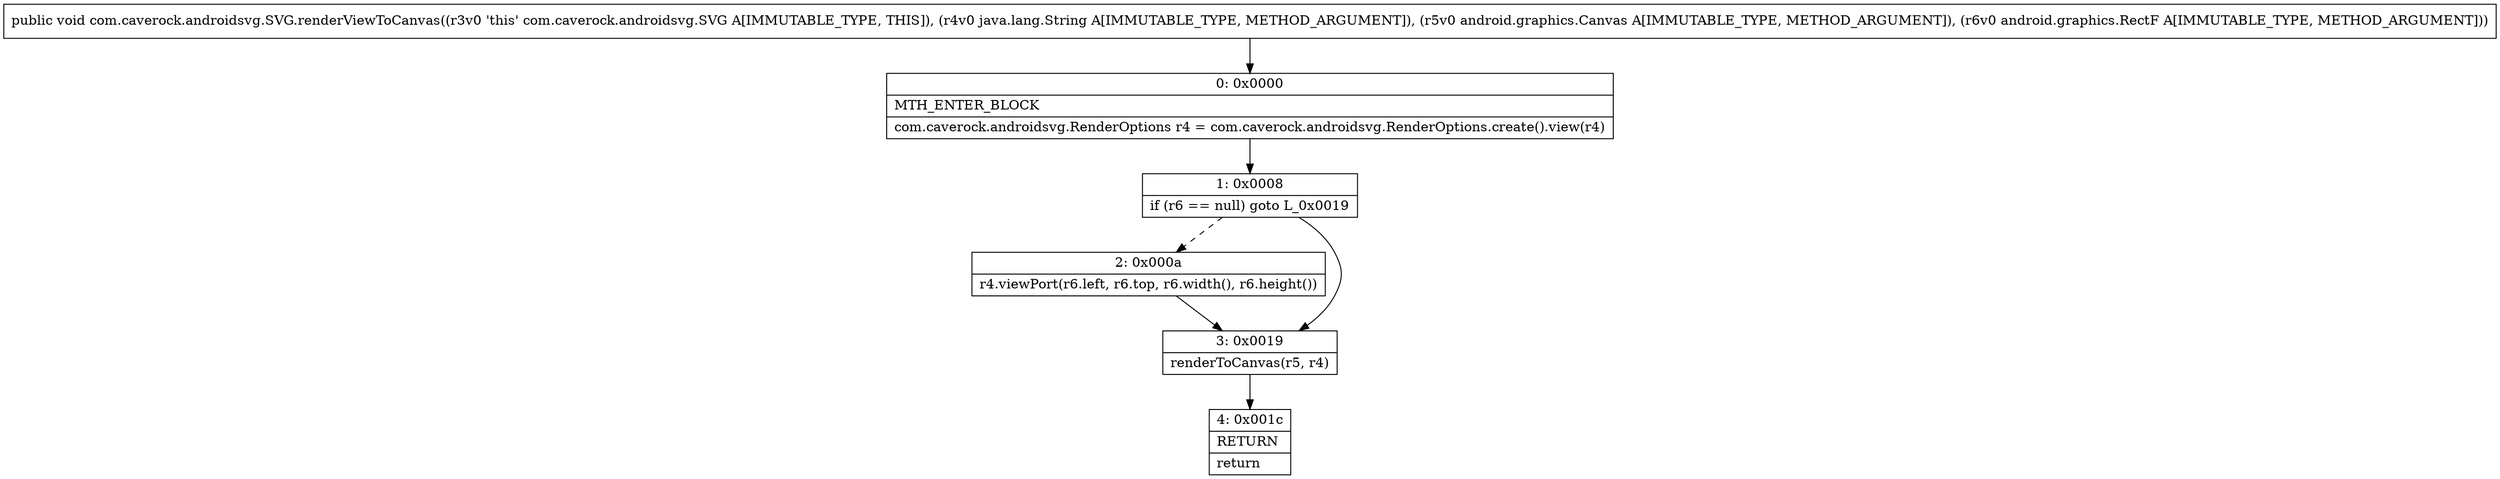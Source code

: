 digraph "CFG forcom.caverock.androidsvg.SVG.renderViewToCanvas(Ljava\/lang\/String;Landroid\/graphics\/Canvas;Landroid\/graphics\/RectF;)V" {
Node_0 [shape=record,label="{0\:\ 0x0000|MTH_ENTER_BLOCK\l|com.caverock.androidsvg.RenderOptions r4 = com.caverock.androidsvg.RenderOptions.create().view(r4)\l}"];
Node_1 [shape=record,label="{1\:\ 0x0008|if (r6 == null) goto L_0x0019\l}"];
Node_2 [shape=record,label="{2\:\ 0x000a|r4.viewPort(r6.left, r6.top, r6.width(), r6.height())\l}"];
Node_3 [shape=record,label="{3\:\ 0x0019|renderToCanvas(r5, r4)\l}"];
Node_4 [shape=record,label="{4\:\ 0x001c|RETURN\l|return\l}"];
MethodNode[shape=record,label="{public void com.caverock.androidsvg.SVG.renderViewToCanvas((r3v0 'this' com.caverock.androidsvg.SVG A[IMMUTABLE_TYPE, THIS]), (r4v0 java.lang.String A[IMMUTABLE_TYPE, METHOD_ARGUMENT]), (r5v0 android.graphics.Canvas A[IMMUTABLE_TYPE, METHOD_ARGUMENT]), (r6v0 android.graphics.RectF A[IMMUTABLE_TYPE, METHOD_ARGUMENT])) }"];
MethodNode -> Node_0;
Node_0 -> Node_1;
Node_1 -> Node_2[style=dashed];
Node_1 -> Node_3;
Node_2 -> Node_3;
Node_3 -> Node_4;
}

